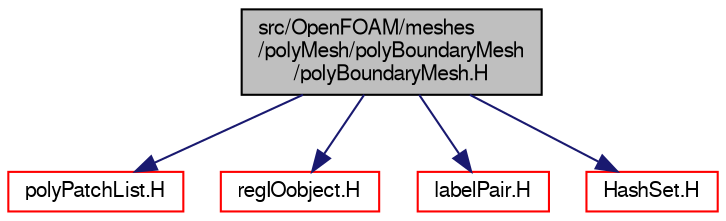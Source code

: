 digraph "src/OpenFOAM/meshes/polyMesh/polyBoundaryMesh/polyBoundaryMesh.H"
{
  bgcolor="transparent";
  edge [fontname="FreeSans",fontsize="10",labelfontname="FreeSans",labelfontsize="10"];
  node [fontname="FreeSans",fontsize="10",shape=record];
  Node0 [label="src/OpenFOAM/meshes\l/polyMesh/polyBoundaryMesh\l/polyBoundaryMesh.H",height=0.2,width=0.4,color="black", fillcolor="grey75", style="filled", fontcolor="black"];
  Node0 -> Node1 [color="midnightblue",fontsize="10",style="solid",fontname="FreeSans"];
  Node1 [label="polyPatchList.H",height=0.2,width=0.4,color="red",URL="$a11756.html"];
  Node0 -> Node155 [color="midnightblue",fontsize="10",style="solid",fontname="FreeSans"];
  Node155 [label="regIOobject.H",height=0.2,width=0.4,color="red",URL="$a09251.html"];
  Node0 -> Node164 [color="midnightblue",fontsize="10",style="solid",fontname="FreeSans"];
  Node164 [label="labelPair.H",height=0.2,width=0.4,color="red",URL="$a12431.html"];
  Node0 -> Node143 [color="midnightblue",fontsize="10",style="solid",fontname="FreeSans"];
  Node143 [label="HashSet.H",height=0.2,width=0.4,color="red",URL="$a08471.html"];
}
